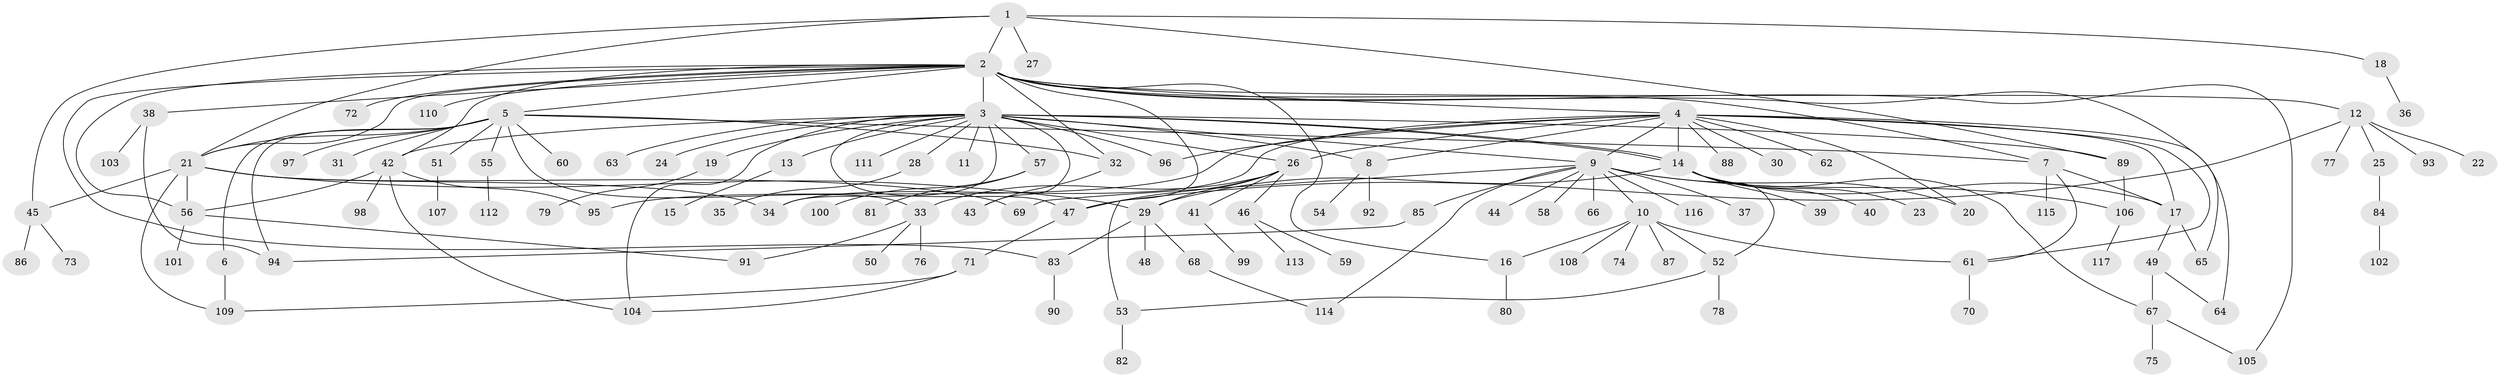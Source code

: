 // coarse degree distribution, {6: 0.011494252873563218, 17: 0.011494252873563218, 20: 0.011494252873563218, 14: 0.011494252873563218, 11: 0.022988505747126436, 3: 0.11494252873563218, 8: 0.022988505747126436, 12: 0.011494252873563218, 9: 0.034482758620689655, 1: 0.5172413793103449, 5: 0.034482758620689655, 2: 0.1724137931034483, 4: 0.022988505747126436}
// Generated by graph-tools (version 1.1) at 2025/51/02/27/25 19:51:57]
// undirected, 117 vertices, 163 edges
graph export_dot {
graph [start="1"]
  node [color=gray90,style=filled];
  1;
  2;
  3;
  4;
  5;
  6;
  7;
  8;
  9;
  10;
  11;
  12;
  13;
  14;
  15;
  16;
  17;
  18;
  19;
  20;
  21;
  22;
  23;
  24;
  25;
  26;
  27;
  28;
  29;
  30;
  31;
  32;
  33;
  34;
  35;
  36;
  37;
  38;
  39;
  40;
  41;
  42;
  43;
  44;
  45;
  46;
  47;
  48;
  49;
  50;
  51;
  52;
  53;
  54;
  55;
  56;
  57;
  58;
  59;
  60;
  61;
  62;
  63;
  64;
  65;
  66;
  67;
  68;
  69;
  70;
  71;
  72;
  73;
  74;
  75;
  76;
  77;
  78;
  79;
  80;
  81;
  82;
  83;
  84;
  85;
  86;
  87;
  88;
  89;
  90;
  91;
  92;
  93;
  94;
  95;
  96;
  97;
  98;
  99;
  100;
  101;
  102;
  103;
  104;
  105;
  106;
  107;
  108;
  109;
  110;
  111;
  112;
  113;
  114;
  115;
  116;
  117;
  1 -- 2;
  1 -- 18;
  1 -- 21;
  1 -- 27;
  1 -- 45;
  1 -- 89;
  2 -- 3;
  2 -- 4;
  2 -- 5;
  2 -- 7;
  2 -- 12;
  2 -- 16;
  2 -- 21;
  2 -- 32;
  2 -- 38;
  2 -- 42;
  2 -- 53;
  2 -- 56;
  2 -- 65;
  2 -- 72;
  2 -- 83;
  2 -- 105;
  2 -- 110;
  3 -- 8;
  3 -- 9;
  3 -- 11;
  3 -- 13;
  3 -- 14;
  3 -- 14;
  3 -- 19;
  3 -- 24;
  3 -- 26;
  3 -- 28;
  3 -- 34;
  3 -- 42;
  3 -- 43;
  3 -- 47;
  3 -- 57;
  3 -- 63;
  3 -- 89;
  3 -- 96;
  3 -- 104;
  3 -- 111;
  4 -- 8;
  4 -- 9;
  4 -- 14;
  4 -- 17;
  4 -- 20;
  4 -- 26;
  4 -- 30;
  4 -- 34;
  4 -- 61;
  4 -- 62;
  4 -- 64;
  4 -- 88;
  4 -- 95;
  4 -- 96;
  5 -- 6;
  5 -- 7;
  5 -- 21;
  5 -- 31;
  5 -- 32;
  5 -- 33;
  5 -- 51;
  5 -- 55;
  5 -- 60;
  5 -- 94;
  5 -- 97;
  6 -- 109;
  7 -- 17;
  7 -- 61;
  7 -- 115;
  8 -- 54;
  8 -- 92;
  9 -- 10;
  9 -- 20;
  9 -- 37;
  9 -- 44;
  9 -- 58;
  9 -- 66;
  9 -- 69;
  9 -- 85;
  9 -- 106;
  9 -- 114;
  9 -- 116;
  10 -- 16;
  10 -- 52;
  10 -- 61;
  10 -- 74;
  10 -- 87;
  10 -- 108;
  12 -- 22;
  12 -- 25;
  12 -- 47;
  12 -- 77;
  12 -- 93;
  13 -- 15;
  14 -- 17;
  14 -- 23;
  14 -- 29;
  14 -- 39;
  14 -- 40;
  14 -- 52;
  14 -- 67;
  16 -- 80;
  17 -- 49;
  17 -- 65;
  18 -- 36;
  19 -- 79;
  21 -- 29;
  21 -- 34;
  21 -- 45;
  21 -- 56;
  21 -- 69;
  21 -- 109;
  25 -- 84;
  26 -- 29;
  26 -- 33;
  26 -- 41;
  26 -- 46;
  26 -- 47;
  28 -- 35;
  29 -- 48;
  29 -- 68;
  29 -- 83;
  32 -- 43;
  33 -- 50;
  33 -- 76;
  33 -- 91;
  38 -- 94;
  38 -- 103;
  41 -- 99;
  42 -- 56;
  42 -- 95;
  42 -- 98;
  42 -- 104;
  45 -- 73;
  45 -- 86;
  46 -- 59;
  46 -- 113;
  47 -- 71;
  49 -- 64;
  49 -- 67;
  51 -- 107;
  52 -- 53;
  52 -- 78;
  53 -- 82;
  55 -- 112;
  56 -- 91;
  56 -- 101;
  57 -- 81;
  57 -- 100;
  61 -- 70;
  67 -- 75;
  67 -- 105;
  68 -- 114;
  71 -- 104;
  71 -- 109;
  83 -- 90;
  84 -- 102;
  85 -- 94;
  89 -- 106;
  106 -- 117;
}
